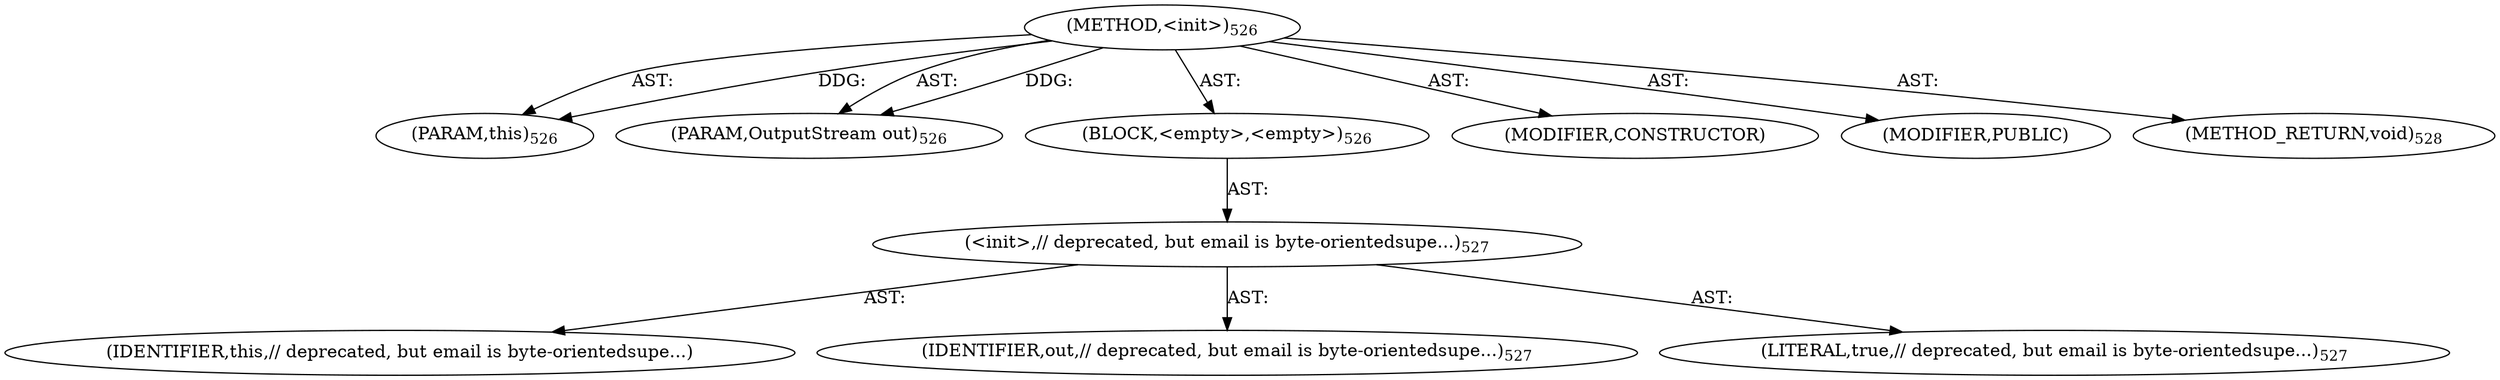 digraph "&lt;init&gt;" {  
"111669149728" [label = <(METHOD,&lt;init&gt;)<SUB>526</SUB>> ]
"115964117021" [label = <(PARAM,this)<SUB>526</SUB>> ]
"115964117022" [label = <(PARAM,OutputStream out)<SUB>526</SUB>> ]
"25769803844" [label = <(BLOCK,&lt;empty&gt;,&lt;empty&gt;)<SUB>526</SUB>> ]
"30064771077" [label = <(&lt;init&gt;,// deprecated, but email is byte-oriented
supe...)<SUB>527</SUB>> ]
"68719476786" [label = <(IDENTIFIER,this,// deprecated, but email is byte-oriented
supe...)> ]
"68719476787" [label = <(IDENTIFIER,out,// deprecated, but email is byte-oriented
supe...)<SUB>527</SUB>> ]
"90194313216" [label = <(LITERAL,true,// deprecated, but email is byte-oriented
supe...)<SUB>527</SUB>> ]
"133143986254" [label = <(MODIFIER,CONSTRUCTOR)> ]
"133143986255" [label = <(MODIFIER,PUBLIC)> ]
"128849018912" [label = <(METHOD_RETURN,void)<SUB>528</SUB>> ]
  "111669149728" -> "115964117021"  [ label = "AST: "] 
  "111669149728" -> "115964117022"  [ label = "AST: "] 
  "111669149728" -> "25769803844"  [ label = "AST: "] 
  "111669149728" -> "133143986254"  [ label = "AST: "] 
  "111669149728" -> "133143986255"  [ label = "AST: "] 
  "111669149728" -> "128849018912"  [ label = "AST: "] 
  "25769803844" -> "30064771077"  [ label = "AST: "] 
  "30064771077" -> "68719476786"  [ label = "AST: "] 
  "30064771077" -> "68719476787"  [ label = "AST: "] 
  "30064771077" -> "90194313216"  [ label = "AST: "] 
  "111669149728" -> "115964117021"  [ label = "DDG: "] 
  "111669149728" -> "115964117022"  [ label = "DDG: "] 
}
